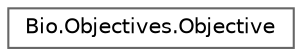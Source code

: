 digraph "Graphical Class Hierarchy"
{
 // LATEX_PDF_SIZE
  bgcolor="transparent";
  edge [fontname=Helvetica,fontsize=10,labelfontname=Helvetica,labelfontsize=10];
  node [fontname=Helvetica,fontsize=10,shape=box,height=0.2,width=0.4];
  rankdir="LR";
  Node0 [label="Bio.Objectives.Objective",height=0.2,width=0.4,color="grey40", fillcolor="white", style="filled",URL="$class_bio_1_1_objectives_1_1_objective.html",tooltip=" "];
}
